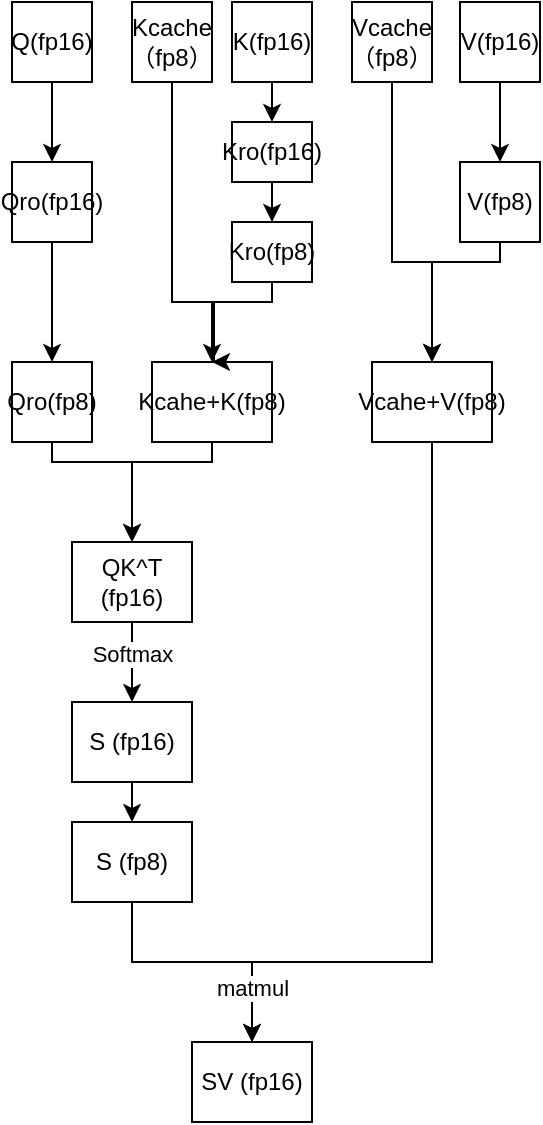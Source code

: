 <mxfile version="27.1.4">
  <diagram name="第 1 页" id="Ni_WKqLI4Xv_hpvND1EC">
    <mxGraphModel dx="1213" dy="665" grid="1" gridSize="10" guides="1" tooltips="1" connect="1" arrows="1" fold="1" page="1" pageScale="1" pageWidth="827" pageHeight="1169" math="0" shadow="0">
      <root>
        <mxCell id="0" />
        <mxCell id="1" parent="0" />
        <mxCell id="mybVQWc4OZ3fKwiOhGIq-6" style="edgeStyle=orthogonalEdgeStyle;rounded=0;orthogonalLoop=1;jettySize=auto;html=1;exitX=0.5;exitY=1;exitDx=0;exitDy=0;entryX=0.5;entryY=0;entryDx=0;entryDy=0;" parent="1" source="mybVQWc4OZ3fKwiOhGIq-1" target="mybVQWc4OZ3fKwiOhGIq-4" edge="1">
          <mxGeometry relative="1" as="geometry" />
        </mxCell>
        <mxCell id="mybVQWc4OZ3fKwiOhGIq-1" value="Q(fp16)" style="rounded=0;whiteSpace=wrap;html=1;" parent="1" vertex="1">
          <mxGeometry x="150" y="100" width="40" height="40" as="geometry" />
        </mxCell>
        <mxCell id="mybVQWc4OZ3fKwiOhGIq-7" style="edgeStyle=orthogonalEdgeStyle;rounded=0;orthogonalLoop=1;jettySize=auto;html=1;exitX=0.5;exitY=1;exitDx=0;exitDy=0;entryX=0.5;entryY=0;entryDx=0;entryDy=0;" parent="1" source="mybVQWc4OZ3fKwiOhGIq-2" target="mybVQWc4OZ3fKwiOhGIq-5" edge="1">
          <mxGeometry relative="1" as="geometry" />
        </mxCell>
        <mxCell id="mybVQWc4OZ3fKwiOhGIq-2" value="K(fp16)" style="rounded=0;whiteSpace=wrap;html=1;" parent="1" vertex="1">
          <mxGeometry x="260" y="100" width="40" height="40" as="geometry" />
        </mxCell>
        <mxCell id="BgdMvV_QzVK2gBZ572UN-10" style="edgeStyle=orthogonalEdgeStyle;rounded=0;orthogonalLoop=1;jettySize=auto;html=1;exitX=0.5;exitY=1;exitDx=0;exitDy=0;entryX=0.5;entryY=0;entryDx=0;entryDy=0;" edge="1" parent="1" source="mybVQWc4OZ3fKwiOhGIq-3" target="BgdMvV_QzVK2gBZ572UN-9">
          <mxGeometry relative="1" as="geometry" />
        </mxCell>
        <mxCell id="mybVQWc4OZ3fKwiOhGIq-3" value="V(fp16)" style="rounded=0;whiteSpace=wrap;html=1;" parent="1" vertex="1">
          <mxGeometry x="374" y="100" width="40" height="40" as="geometry" />
        </mxCell>
        <mxCell id="BgdMvV_QzVK2gBZ572UN-7" style="edgeStyle=orthogonalEdgeStyle;rounded=0;orthogonalLoop=1;jettySize=auto;html=1;exitX=0.5;exitY=1;exitDx=0;exitDy=0;entryX=0.5;entryY=0;entryDx=0;entryDy=0;" edge="1" parent="1" source="mybVQWc4OZ3fKwiOhGIq-4" target="BgdMvV_QzVK2gBZ572UN-2">
          <mxGeometry relative="1" as="geometry" />
        </mxCell>
        <mxCell id="mybVQWc4OZ3fKwiOhGIq-4" value="Qro(fp16)" style="rounded=0;whiteSpace=wrap;html=1;" parent="1" vertex="1">
          <mxGeometry x="150" y="180" width="40" height="40" as="geometry" />
        </mxCell>
        <mxCell id="BgdMvV_QzVK2gBZ572UN-8" style="edgeStyle=orthogonalEdgeStyle;rounded=0;orthogonalLoop=1;jettySize=auto;html=1;exitX=0.5;exitY=1;exitDx=0;exitDy=0;" edge="1" parent="1" source="mybVQWc4OZ3fKwiOhGIq-5" target="BgdMvV_QzVK2gBZ572UN-1">
          <mxGeometry relative="1" as="geometry" />
        </mxCell>
        <mxCell id="mybVQWc4OZ3fKwiOhGIq-5" value="Kro(fp16)" style="rounded=0;whiteSpace=wrap;html=1;" parent="1" vertex="1">
          <mxGeometry x="260" y="160" width="40" height="30" as="geometry" />
        </mxCell>
        <mxCell id="mybVQWc4OZ3fKwiOhGIq-15" style="edgeStyle=orthogonalEdgeStyle;rounded=0;orthogonalLoop=1;jettySize=auto;html=1;exitX=0.5;exitY=1;exitDx=0;exitDy=0;entryX=0.5;entryY=0;entryDx=0;entryDy=0;" parent="1" source="mybVQWc4OZ3fKwiOhGIq-10" target="mybVQWc4OZ3fKwiOhGIq-13" edge="1">
          <mxGeometry relative="1" as="geometry">
            <Array as="points">
              <mxPoint x="230" y="250" />
              <mxPoint x="250" y="250" />
            </Array>
          </mxGeometry>
        </mxCell>
        <mxCell id="mybVQWc4OZ3fKwiOhGIq-10" value="Kcache（fp8）" style="rounded=0;whiteSpace=wrap;html=1;" parent="1" vertex="1">
          <mxGeometry x="210" y="100" width="40" height="40" as="geometry" />
        </mxCell>
        <mxCell id="mybVQWc4OZ3fKwiOhGIq-21" style="edgeStyle=orthogonalEdgeStyle;rounded=0;orthogonalLoop=1;jettySize=auto;html=1;exitX=0.5;exitY=1;exitDx=0;exitDy=0;entryX=0.5;entryY=0;entryDx=0;entryDy=0;" parent="1" source="mybVQWc4OZ3fKwiOhGIq-11" target="mybVQWc4OZ3fKwiOhGIq-20" edge="1">
          <mxGeometry relative="1" as="geometry" />
        </mxCell>
        <mxCell id="mybVQWc4OZ3fKwiOhGIq-22" value="Softmax" style="edgeLabel;html=1;align=center;verticalAlign=middle;resizable=0;points=[];" parent="mybVQWc4OZ3fKwiOhGIq-21" vertex="1" connectable="0">
          <mxGeometry x="-0.2" relative="1" as="geometry">
            <mxPoint as="offset" />
          </mxGeometry>
        </mxCell>
        <mxCell id="mybVQWc4OZ3fKwiOhGIq-11" value="QK^T (fp16)" style="rounded=0;whiteSpace=wrap;html=1;" parent="1" vertex="1">
          <mxGeometry x="180" y="370" width="60" height="40" as="geometry" />
        </mxCell>
        <mxCell id="mybVQWc4OZ3fKwiOhGIq-18" style="edgeStyle=orthogonalEdgeStyle;rounded=0;orthogonalLoop=1;jettySize=auto;html=1;exitX=0.5;exitY=1;exitDx=0;exitDy=0;entryX=0.5;entryY=0;entryDx=0;entryDy=0;" parent="1" source="mybVQWc4OZ3fKwiOhGIq-13" target="mybVQWc4OZ3fKwiOhGIq-11" edge="1">
          <mxGeometry relative="1" as="geometry">
            <Array as="points">
              <mxPoint x="250" y="330" />
              <mxPoint x="210" y="330" />
            </Array>
          </mxGeometry>
        </mxCell>
        <mxCell id="mybVQWc4OZ3fKwiOhGIq-13" value="Kcahe+K(fp8)" style="rounded=0;whiteSpace=wrap;html=1;" parent="1" vertex="1">
          <mxGeometry x="220" y="280" width="60" height="40" as="geometry" />
        </mxCell>
        <mxCell id="mybVQWc4OZ3fKwiOhGIq-25" style="edgeStyle=orthogonalEdgeStyle;rounded=0;orthogonalLoop=1;jettySize=auto;html=1;exitX=0.5;exitY=1;exitDx=0;exitDy=0;entryX=0.5;entryY=0;entryDx=0;entryDy=0;" parent="1" source="mybVQWc4OZ3fKwiOhGIq-19" target="mybVQWc4OZ3fKwiOhGIq-23" edge="1">
          <mxGeometry relative="1" as="geometry">
            <Array as="points">
              <mxPoint x="340" y="230" />
              <mxPoint x="360" y="230" />
            </Array>
          </mxGeometry>
        </mxCell>
        <mxCell id="mybVQWc4OZ3fKwiOhGIq-19" value="Vcache（fp8）" style="rounded=0;whiteSpace=wrap;html=1;" parent="1" vertex="1">
          <mxGeometry x="320" y="100" width="40" height="40" as="geometry" />
        </mxCell>
        <mxCell id="mybVQWc4OZ3fKwiOhGIq-32" style="edgeStyle=orthogonalEdgeStyle;rounded=0;orthogonalLoop=1;jettySize=auto;html=1;exitX=0.5;exitY=1;exitDx=0;exitDy=0;entryX=0.5;entryY=0;entryDx=0;entryDy=0;" parent="1" source="mybVQWc4OZ3fKwiOhGIq-20" target="mybVQWc4OZ3fKwiOhGIq-31" edge="1">
          <mxGeometry relative="1" as="geometry" />
        </mxCell>
        <mxCell id="mybVQWc4OZ3fKwiOhGIq-20" value="S (fp16)" style="rounded=0;whiteSpace=wrap;html=1;" parent="1" vertex="1">
          <mxGeometry x="180" y="450" width="60" height="40" as="geometry" />
        </mxCell>
        <mxCell id="mybVQWc4OZ3fKwiOhGIq-30" style="edgeStyle=orthogonalEdgeStyle;rounded=0;orthogonalLoop=1;jettySize=auto;html=1;exitX=0.5;exitY=1;exitDx=0;exitDy=0;" parent="1" source="mybVQWc4OZ3fKwiOhGIq-23" target="mybVQWc4OZ3fKwiOhGIq-29" edge="1">
          <mxGeometry relative="1" as="geometry">
            <Array as="points">
              <mxPoint x="360" y="580" />
              <mxPoint x="270" y="580" />
            </Array>
          </mxGeometry>
        </mxCell>
        <mxCell id="mybVQWc4OZ3fKwiOhGIq-23" value="Vcahe+V(fp8)" style="rounded=0;whiteSpace=wrap;html=1;" parent="1" vertex="1">
          <mxGeometry x="330" y="280" width="60" height="40" as="geometry" />
        </mxCell>
        <mxCell id="mybVQWc4OZ3fKwiOhGIq-29" value="SV (fp16)" style="rounded=0;whiteSpace=wrap;html=1;" parent="1" vertex="1">
          <mxGeometry x="240" y="620" width="60" height="40" as="geometry" />
        </mxCell>
        <mxCell id="mybVQWc4OZ3fKwiOhGIq-33" style="edgeStyle=orthogonalEdgeStyle;rounded=0;orthogonalLoop=1;jettySize=auto;html=1;exitX=0.5;exitY=1;exitDx=0;exitDy=0;entryX=0.5;entryY=0;entryDx=0;entryDy=0;" parent="1" source="mybVQWc4OZ3fKwiOhGIq-31" target="mybVQWc4OZ3fKwiOhGIq-29" edge="1">
          <mxGeometry relative="1" as="geometry">
            <Array as="points">
              <mxPoint x="210" y="580" />
              <mxPoint x="270" y="580" />
            </Array>
          </mxGeometry>
        </mxCell>
        <mxCell id="mybVQWc4OZ3fKwiOhGIq-34" value="matmul" style="edgeLabel;html=1;align=center;verticalAlign=middle;resizable=0;points=[];" parent="mybVQWc4OZ3fKwiOhGIq-33" vertex="1" connectable="0">
          <mxGeometry x="0.575" relative="1" as="geometry">
            <mxPoint as="offset" />
          </mxGeometry>
        </mxCell>
        <mxCell id="mybVQWc4OZ3fKwiOhGIq-31" value="S (fp8)" style="rounded=0;whiteSpace=wrap;html=1;" parent="1" vertex="1">
          <mxGeometry x="180" y="510" width="60" height="40" as="geometry" />
        </mxCell>
        <mxCell id="BgdMvV_QzVK2gBZ572UN-4" style="edgeStyle=orthogonalEdgeStyle;rounded=0;orthogonalLoop=1;jettySize=auto;html=1;exitX=0.5;exitY=1;exitDx=0;exitDy=0;" edge="1" parent="1" source="BgdMvV_QzVK2gBZ572UN-1">
          <mxGeometry relative="1" as="geometry">
            <mxPoint x="250" y="280" as="targetPoint" />
            <Array as="points">
              <mxPoint x="280" y="250" />
              <mxPoint x="251" y="250" />
            </Array>
          </mxGeometry>
        </mxCell>
        <mxCell id="BgdMvV_QzVK2gBZ572UN-1" value="Kro(fp8)" style="rounded=0;whiteSpace=wrap;html=1;" vertex="1" parent="1">
          <mxGeometry x="260" y="210" width="40" height="30" as="geometry" />
        </mxCell>
        <mxCell id="BgdMvV_QzVK2gBZ572UN-3" style="edgeStyle=orthogonalEdgeStyle;rounded=0;orthogonalLoop=1;jettySize=auto;html=1;exitX=0.5;exitY=1;exitDx=0;exitDy=0;" edge="1" parent="1" source="BgdMvV_QzVK2gBZ572UN-2" target="mybVQWc4OZ3fKwiOhGIq-11">
          <mxGeometry relative="1" as="geometry">
            <Array as="points">
              <mxPoint x="170" y="330" />
              <mxPoint x="210" y="330" />
            </Array>
          </mxGeometry>
        </mxCell>
        <mxCell id="BgdMvV_QzVK2gBZ572UN-2" value="Qro(fp8)" style="rounded=0;whiteSpace=wrap;html=1;" vertex="1" parent="1">
          <mxGeometry x="150" y="280" width="40" height="40" as="geometry" />
        </mxCell>
        <mxCell id="BgdMvV_QzVK2gBZ572UN-11" style="edgeStyle=orthogonalEdgeStyle;rounded=0;orthogonalLoop=1;jettySize=auto;html=1;exitX=0.5;exitY=1;exitDx=0;exitDy=0;entryX=0.5;entryY=0;entryDx=0;entryDy=0;" edge="1" parent="1" source="BgdMvV_QzVK2gBZ572UN-9" target="mybVQWc4OZ3fKwiOhGIq-23">
          <mxGeometry relative="1" as="geometry">
            <Array as="points">
              <mxPoint x="394" y="230" />
              <mxPoint x="360" y="230" />
            </Array>
          </mxGeometry>
        </mxCell>
        <mxCell id="BgdMvV_QzVK2gBZ572UN-9" value="V(fp8)" style="rounded=0;whiteSpace=wrap;html=1;" vertex="1" parent="1">
          <mxGeometry x="374" y="180" width="40" height="40" as="geometry" />
        </mxCell>
      </root>
    </mxGraphModel>
  </diagram>
</mxfile>
